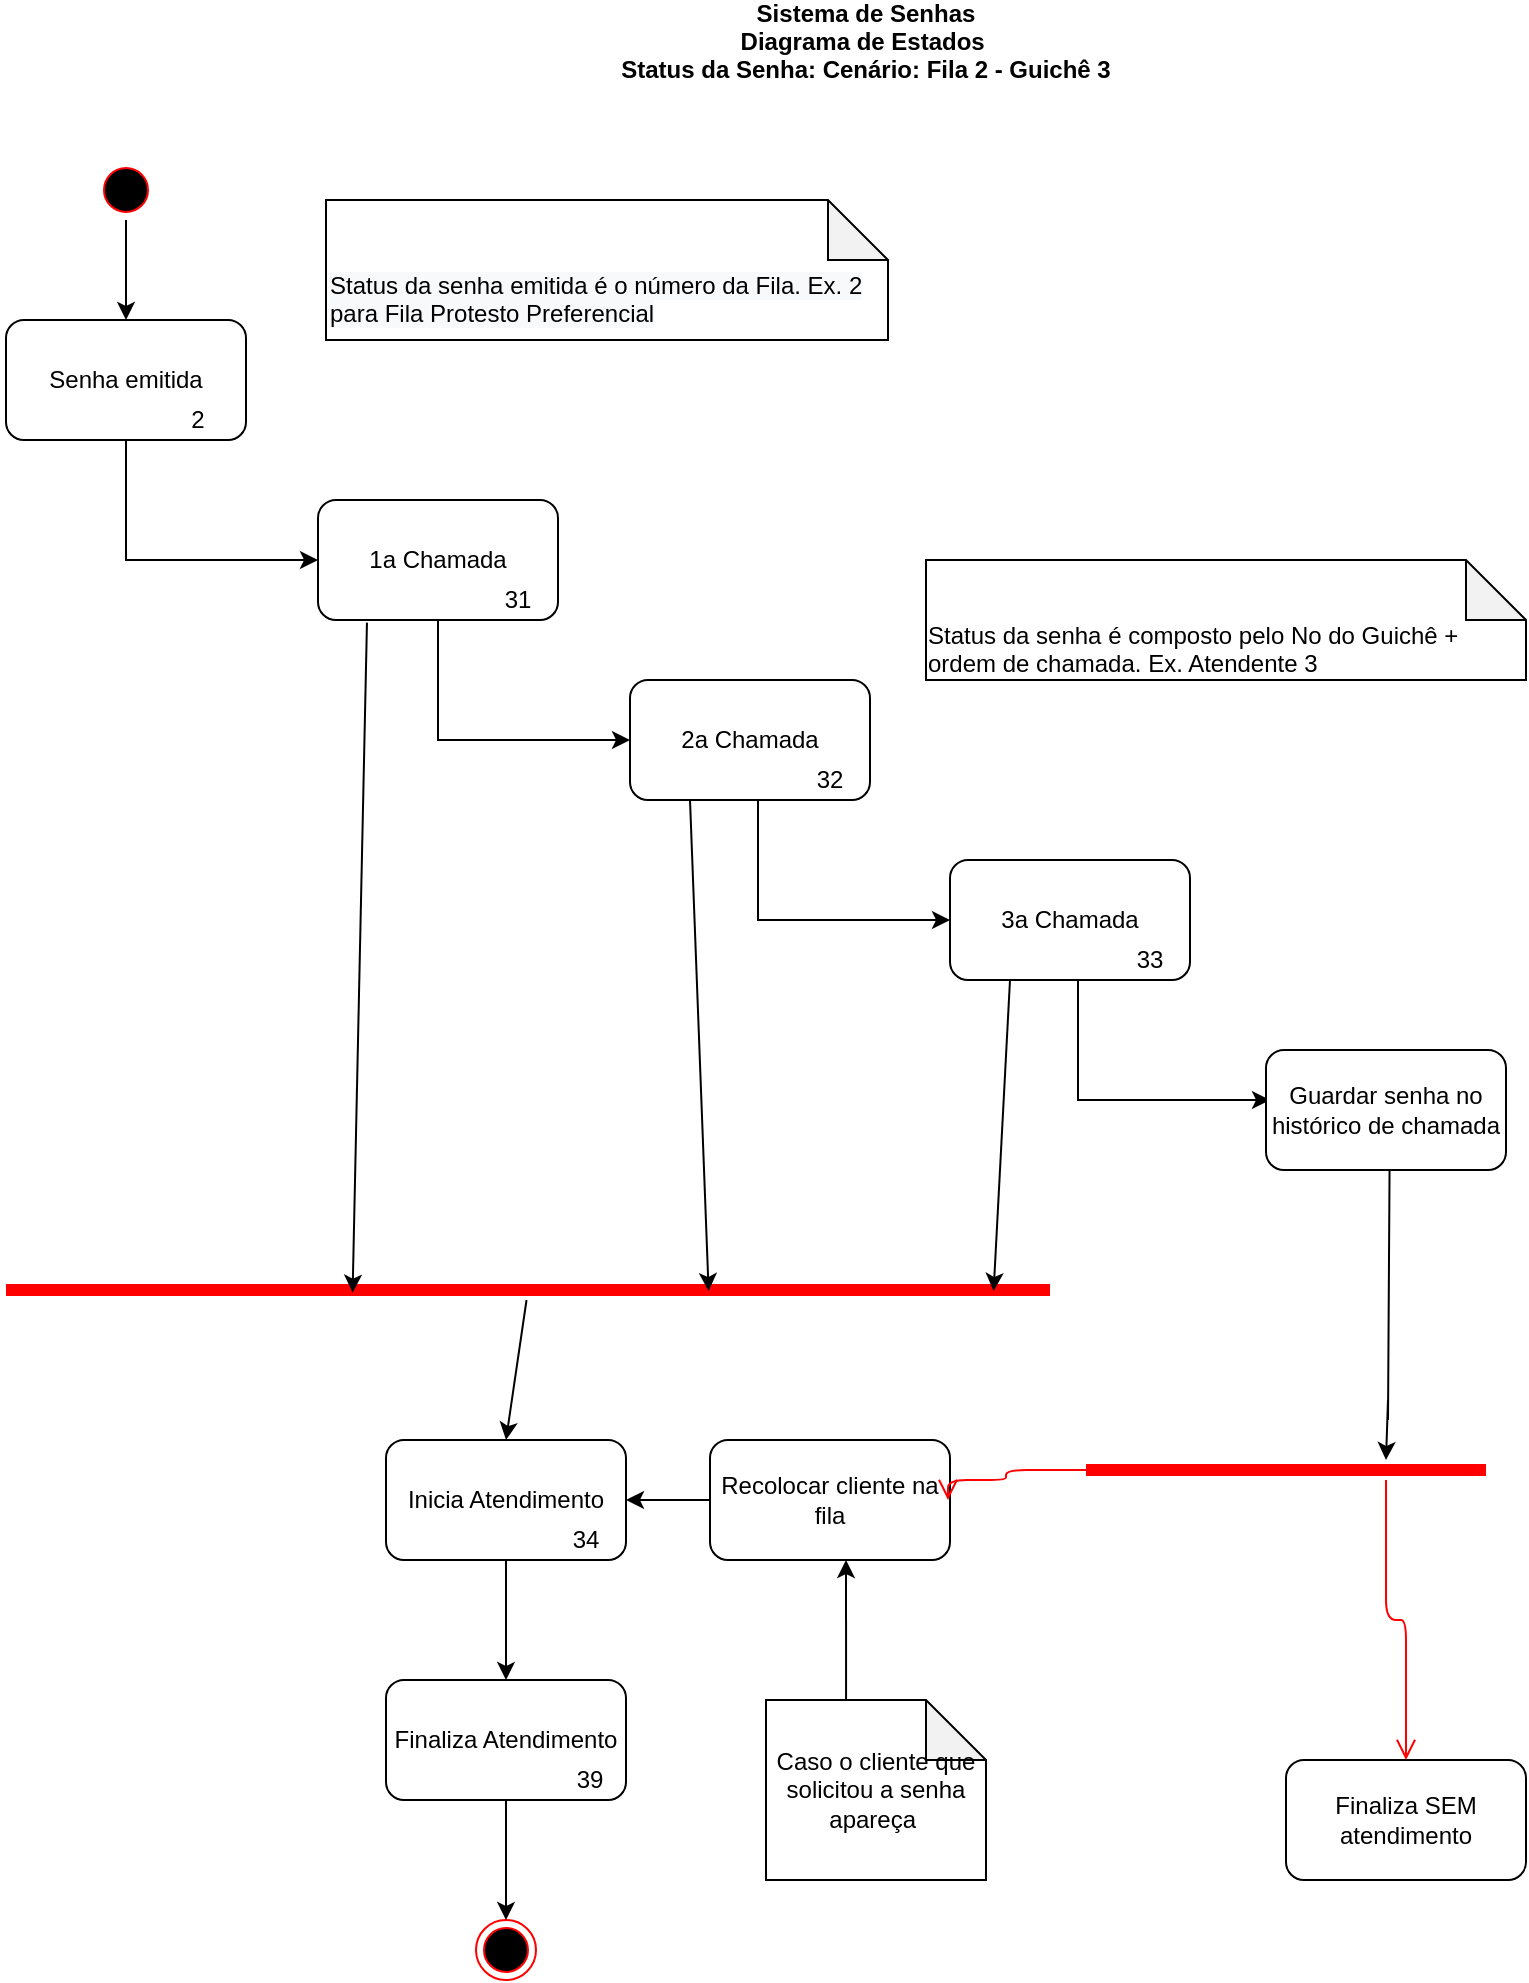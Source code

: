 <mxfile version="14.4.8" type="device"><diagram id="9nDU08k_3q6JexUk_SX8" name="Page-1"><mxGraphModel dx="1108" dy="450" grid="1" gridSize="10" guides="1" tooltips="1" connect="1" arrows="1" fold="1" page="1" pageScale="1" pageWidth="827" pageHeight="1169" math="0" shadow="0"><root><mxCell id="0"/><mxCell id="1" parent="0"/><mxCell id="6lxv9uXyn4GUvOxPhAcS-1" value="Sistema de Senhas&#10;Diagrama de Estados &#10;Status da Senha: Cenário: Fila 2 - Guichê 3" style="text;align=center;fontStyle=1;verticalAlign=middle;spacingLeft=3;spacingRight=3;strokeColor=none;rotatable=0;points=[[0,0.5],[1,0.5]];portConstraint=eastwest;" parent="1" vertex="1"><mxGeometry x="240" y="30" width="420" height="40" as="geometry"/></mxCell><mxCell id="6lxv9uXyn4GUvOxPhAcS-2" value="" style="ellipse;html=1;shape=startState;fillColor=#000000;strokeColor=#ff0000;" parent="1" vertex="1"><mxGeometry x="65" y="110" width="30" height="30" as="geometry"/></mxCell><mxCell id="6lxv9uXyn4GUvOxPhAcS-4" value="" style="ellipse;html=1;shape=endState;fillColor=#000000;strokeColor=#ff0000;" parent="1" vertex="1"><mxGeometry x="255" y="990" width="30" height="30" as="geometry"/></mxCell><mxCell id="6lxv9uXyn4GUvOxPhAcS-11" value="" style="rounded=0;orthogonalLoop=1;jettySize=auto;html=1;exitX=0.5;exitY=1;exitDx=0;exitDy=0;entryX=0;entryY=0.5;entryDx=0;entryDy=0;" parent="1" source="6lxv9uXyn4GUvOxPhAcS-6" target="6lxv9uXyn4GUvOxPhAcS-10" edge="1"><mxGeometry relative="1" as="geometry"><Array as="points"><mxPoint x="80" y="310"/></Array></mxGeometry></mxCell><mxCell id="6lxv9uXyn4GUvOxPhAcS-6" value="Senha emitida" style="rounded=1;whiteSpace=wrap;html=1;" parent="1" vertex="1"><mxGeometry x="20" y="190" width="120" height="60" as="geometry"/></mxCell><mxCell id="6lxv9uXyn4GUvOxPhAcS-7" value="" style="endArrow=classic;html=1;entryX=0.5;entryY=0;entryDx=0;entryDy=0;exitX=0.5;exitY=1;exitDx=0;exitDy=0;" parent="1" source="6lxv9uXyn4GUvOxPhAcS-2" target="6lxv9uXyn4GUvOxPhAcS-6" edge="1"><mxGeometry width="50" height="50" relative="1" as="geometry"><mxPoint x="-84" y="280" as="sourcePoint"/><mxPoint x="-34" y="230" as="targetPoint"/><Array as="points"/></mxGeometry></mxCell><mxCell id="6lxv9uXyn4GUvOxPhAcS-8" value="2" style="text;html=1;strokeColor=none;fillColor=none;align=center;verticalAlign=middle;whiteSpace=wrap;rounded=0;" parent="1" vertex="1"><mxGeometry x="96" y="230" width="40" height="20" as="geometry"/></mxCell><mxCell id="6lxv9uXyn4GUvOxPhAcS-10" value="1a Chamada" style="rounded=1;whiteSpace=wrap;html=1;" parent="1" vertex="1"><mxGeometry x="176" y="280" width="120" height="60" as="geometry"/></mxCell><mxCell id="6lxv9uXyn4GUvOxPhAcS-12" value="31" style="text;html=1;strokeColor=none;fillColor=none;align=center;verticalAlign=middle;whiteSpace=wrap;rounded=0;" parent="1" vertex="1"><mxGeometry x="256" y="320" width="40" height="20" as="geometry"/></mxCell><mxCell id="6lxv9uXyn4GUvOxPhAcS-14" value="&lt;br&gt;&lt;br&gt;&lt;span style=&quot;color: rgb(0 , 0 , 0) ; font-family: &amp;#34;helvetica&amp;#34; ; font-size: 12px ; font-style: normal ; font-weight: 400 ; letter-spacing: normal ; text-indent: 0px ; text-transform: none ; word-spacing: 0px ; background-color: rgb(248 , 249 , 250) ; display: inline ; float: none&quot;&gt;Status da senha emitida é o número da Fila. Ex. 2 para Fila Protesto Preferencial&lt;/span&gt;&lt;br&gt;" style="shape=note;whiteSpace=wrap;html=1;backgroundOutline=1;darkOpacity=0.05;align=left;" parent="1" vertex="1"><mxGeometry x="180" y="130" width="281" height="70" as="geometry"/></mxCell><mxCell id="6lxv9uXyn4GUvOxPhAcS-15" value="&lt;div style=&quot;text-align: left&quot;&gt;&lt;br&gt;&lt;/div&gt;&lt;div style=&quot;text-align: left&quot;&gt;&lt;br&gt;&lt;/div&gt;&lt;span style=&quot;color: rgb(0 , 0 , 0) ; font-family: &amp;#34;helvetica&amp;#34; ; font-size: 12px ; font-style: normal ; font-weight: 400 ; letter-spacing: normal ; text-indent: 0px ; text-transform: none ; word-spacing: 0px ; background-color: rgb(248 , 249 , 250) ; display: inline ; float: none&quot;&gt;&lt;div style=&quot;text-align: left&quot;&gt;Status da senha é composto pelo No do Guichê + ordem de chamada. Ex. Atendente 3&lt;/div&gt;&lt;/span&gt;" style="shape=note;whiteSpace=wrap;html=1;backgroundOutline=1;darkOpacity=0.05;" parent="1" vertex="1"><mxGeometry x="480" y="310" width="300" height="60" as="geometry"/></mxCell><mxCell id="6lxv9uXyn4GUvOxPhAcS-17" value="" style="rounded=0;orthogonalLoop=1;jettySize=auto;html=1;exitX=0.5;exitY=1;exitDx=0;exitDy=0;entryX=0;entryY=0.5;entryDx=0;entryDy=0;" parent="1" target="6lxv9uXyn4GUvOxPhAcS-18" edge="1"><mxGeometry relative="1" as="geometry"><mxPoint x="236" y="340" as="sourcePoint"/><Array as="points"><mxPoint x="236" y="400"/></Array></mxGeometry></mxCell><mxCell id="6lxv9uXyn4GUvOxPhAcS-18" value="2a Chamada" style="rounded=1;whiteSpace=wrap;html=1;" parent="1" vertex="1"><mxGeometry x="332" y="370" width="120" height="60" as="geometry"/></mxCell><mxCell id="6lxv9uXyn4GUvOxPhAcS-19" value="32" style="text;html=1;strokeColor=none;fillColor=none;align=center;verticalAlign=middle;whiteSpace=wrap;rounded=0;" parent="1" vertex="1"><mxGeometry x="412" y="410" width="40" height="20" as="geometry"/></mxCell><mxCell id="6lxv9uXyn4GUvOxPhAcS-20" value="" style="rounded=0;orthogonalLoop=1;jettySize=auto;html=1;exitX=0.5;exitY=1;exitDx=0;exitDy=0;entryX=0;entryY=0.5;entryDx=0;entryDy=0;" parent="1" target="6lxv9uXyn4GUvOxPhAcS-21" edge="1"><mxGeometry relative="1" as="geometry"><mxPoint x="396" y="430" as="sourcePoint"/><Array as="points"><mxPoint x="396" y="490"/></Array></mxGeometry></mxCell><mxCell id="6lxv9uXyn4GUvOxPhAcS-21" value="3a Chamada" style="rounded=1;whiteSpace=wrap;html=1;" parent="1" vertex="1"><mxGeometry x="492" y="460" width="120" height="60" as="geometry"/></mxCell><mxCell id="6lxv9uXyn4GUvOxPhAcS-22" value="33" style="text;html=1;strokeColor=none;fillColor=none;align=center;verticalAlign=middle;whiteSpace=wrap;rounded=0;" parent="1" vertex="1"><mxGeometry x="572" y="500" width="40" height="20" as="geometry"/></mxCell><mxCell id="6lxv9uXyn4GUvOxPhAcS-23" value="" style="rounded=0;orthogonalLoop=1;jettySize=auto;html=1;exitX=0.5;exitY=1;exitDx=0;exitDy=0;entryX=0;entryY=0.5;entryDx=0;entryDy=0;" parent="1" edge="1"><mxGeometry relative="1" as="geometry"><mxPoint x="556" y="520" as="sourcePoint"/><Array as="points"><mxPoint x="556" y="580"/></Array><mxPoint x="652" y="580" as="targetPoint"/></mxGeometry></mxCell><mxCell id="6lxv9uXyn4GUvOxPhAcS-39" value="" style="edgeStyle=none;rounded=0;orthogonalLoop=1;jettySize=auto;html=1;entryX=0.25;entryY=0;entryDx=0;entryDy=0;" parent="1" edge="1"><mxGeometry relative="1" as="geometry"><mxPoint x="710" y="760" as="targetPoint"/><Array as="points"><mxPoint x="711" y="740"/><mxPoint x="711" y="730"/></Array><mxPoint x="711.812" y="610" as="sourcePoint"/></mxGeometry></mxCell><mxCell id="6lxv9uXyn4GUvOxPhAcS-25" value="38" style="text;html=1;strokeColor=none;fillColor=none;align=center;verticalAlign=middle;whiteSpace=wrap;rounded=0;" parent="1" vertex="1"><mxGeometry x="732" y="590" width="40" height="20" as="geometry"/></mxCell><mxCell id="6lxv9uXyn4GUvOxPhAcS-26" value="" style="shape=line;html=1;strokeWidth=6;strokeColor=#ff0000;" parent="1" vertex="1"><mxGeometry x="20" y="670" width="522" height="10" as="geometry"/></mxCell><mxCell id="6lxv9uXyn4GUvOxPhAcS-28" value="" style="rounded=0;orthogonalLoop=1;jettySize=auto;html=1;entryX=0.5;entryY=0;entryDx=0;entryDy=0;" parent="1" source="6lxv9uXyn4GUvOxPhAcS-26" target="6lxv9uXyn4GUvOxPhAcS-29" edge="1"><mxGeometry relative="1" as="geometry"><mxPoint x="566" y="610" as="sourcePoint"/><Array as="points"/><mxPoint x="272" y="740" as="targetPoint"/></mxGeometry></mxCell><mxCell id="6lxv9uXyn4GUvOxPhAcS-33" value="" style="edgeStyle=none;rounded=0;orthogonalLoop=1;jettySize=auto;html=1;entryX=0.5;entryY=0;entryDx=0;entryDy=0;" parent="1" source="6lxv9uXyn4GUvOxPhAcS-29" target="6lxv9uXyn4GUvOxPhAcS-36" edge="1"><mxGeometry relative="1" as="geometry"><mxPoint x="270" y="860" as="targetPoint"/></mxGeometry></mxCell><mxCell id="6lxv9uXyn4GUvOxPhAcS-29" value="Inicia Atendimento" style="rounded=1;whiteSpace=wrap;html=1;" parent="1" vertex="1"><mxGeometry x="210" y="750" width="120" height="60" as="geometry"/></mxCell><mxCell id="6lxv9uXyn4GUvOxPhAcS-30" value="34" style="text;html=1;strokeColor=none;fillColor=none;align=center;verticalAlign=middle;whiteSpace=wrap;rounded=0;" parent="1" vertex="1"><mxGeometry x="290" y="790" width="40" height="20" as="geometry"/></mxCell><mxCell id="6lxv9uXyn4GUvOxPhAcS-31" value="" style="endArrow=classic;html=1;exitX=0.204;exitY=1.022;exitDx=0;exitDy=0;exitPerimeter=0;entryX=0.332;entryY=0.633;entryDx=0;entryDy=0;entryPerimeter=0;" parent="1" source="6lxv9uXyn4GUvOxPhAcS-10" target="6lxv9uXyn4GUvOxPhAcS-26" edge="1"><mxGeometry width="50" height="50" relative="1" as="geometry"><mxPoint x="106" y="540" as="sourcePoint"/><mxPoint x="200" y="560" as="targetPoint"/></mxGeometry></mxCell><mxCell id="6lxv9uXyn4GUvOxPhAcS-34" value="" style="endArrow=classic;html=1;exitX=0.25;exitY=1;exitDx=0;exitDy=0;entryX=0.673;entryY=0.55;entryDx=0;entryDy=0;entryPerimeter=0;" parent="1" source="6lxv9uXyn4GUvOxPhAcS-18" target="6lxv9uXyn4GUvOxPhAcS-26" edge="1"><mxGeometry width="50" height="50" relative="1" as="geometry"><mxPoint x="210.48" y="351.32" as="sourcePoint"/><mxPoint x="205.408" y="606.33" as="targetPoint"/></mxGeometry></mxCell><mxCell id="6lxv9uXyn4GUvOxPhAcS-35" value="" style="edgeStyle=none;rounded=0;orthogonalLoop=1;jettySize=auto;html=1;entryX=0.5;entryY=0;entryDx=0;entryDy=0;" parent="1" source="6lxv9uXyn4GUvOxPhAcS-36" target="6lxv9uXyn4GUvOxPhAcS-4" edge="1"><mxGeometry relative="1" as="geometry"><mxPoint x="260" y="980" as="targetPoint"/></mxGeometry></mxCell><mxCell id="6lxv9uXyn4GUvOxPhAcS-36" value="Finaliza Atendimento" style="rounded=1;whiteSpace=wrap;html=1;" parent="1" vertex="1"><mxGeometry x="210" y="870" width="120" height="60" as="geometry"/></mxCell><mxCell id="6lxv9uXyn4GUvOxPhAcS-37" value="39" style="text;html=1;strokeColor=none;fillColor=none;align=center;verticalAlign=middle;whiteSpace=wrap;rounded=0;" parent="1" vertex="1"><mxGeometry x="292" y="910" width="40" height="20" as="geometry"/></mxCell><mxCell id="6lxv9uXyn4GUvOxPhAcS-40" value="" style="endArrow=classic;html=1;exitX=0.25;exitY=1;exitDx=0;exitDy=0;entryX=0.946;entryY=0.55;entryDx=0;entryDy=0;entryPerimeter=0;" parent="1" source="6lxv9uXyn4GUvOxPhAcS-21" target="6lxv9uXyn4GUvOxPhAcS-26" edge="1"><mxGeometry width="50" height="50" relative="1" as="geometry"><mxPoint x="372" y="440.0" as="sourcePoint"/><mxPoint x="381.306" y="685.5" as="targetPoint"/></mxGeometry></mxCell><mxCell id="O8am1x40x4eGqcJKfJza-6" value="Finaliza SEM atendimento" style="rounded=1;whiteSpace=wrap;html=1;" vertex="1" parent="1"><mxGeometry x="660" y="910" width="120" height="60" as="geometry"/></mxCell><mxCell id="O8am1x40x4eGqcJKfJza-7" value="&lt;font style=&quot;vertical-align: inherit&quot;&gt;&lt;font style=&quot;vertical-align: inherit&quot;&gt;&lt;font style=&quot;vertical-align: inherit&quot;&gt;&lt;font style=&quot;vertical-align: inherit&quot;&gt;Guardar senha no histórico de chamada&lt;/font&gt;&lt;/font&gt;&lt;/font&gt;&lt;/font&gt;" style="rounded=1;whiteSpace=wrap;html=1;" vertex="1" parent="1"><mxGeometry x="650" y="555" width="120" height="60" as="geometry"/></mxCell><mxCell id="O8am1x40x4eGqcJKfJza-8" value="" style="shape=line;html=1;strokeWidth=6;strokeColor=#ff0000;" vertex="1" parent="1"><mxGeometry x="560" y="760" width="200" height="10" as="geometry"/></mxCell><mxCell id="O8am1x40x4eGqcJKfJza-9" value="&lt;font style=&quot;vertical-align: inherit&quot;&gt;&lt;font style=&quot;vertical-align: inherit&quot;&gt;Recolocar cliente na fila&lt;/font&gt;&lt;/font&gt;" style="rounded=1;whiteSpace=wrap;html=1;" vertex="1" parent="1"><mxGeometry x="372" y="750" width="120" height="60" as="geometry"/></mxCell><mxCell id="O8am1x40x4eGqcJKfJza-10" value="" style="edgeStyle=orthogonalEdgeStyle;html=1;verticalAlign=bottom;endArrow=open;endSize=8;strokeColor=#ff0000;" edge="1" parent="1" source="O8am1x40x4eGqcJKfJza-8"><mxGeometry relative="1" as="geometry"><mxPoint x="491" y="780" as="targetPoint"/><mxPoint x="452" y="900" as="sourcePoint"/><Array as="points"><mxPoint x="520" y="765"/><mxPoint x="520" y="770"/><mxPoint x="491" y="770"/></Array></mxGeometry></mxCell><mxCell id="O8am1x40x4eGqcJKfJza-11" value="" style="edgeStyle=orthogonalEdgeStyle;html=1;verticalAlign=bottom;endArrow=open;endSize=8;strokeColor=#ff0000;entryX=0.5;entryY=0;entryDx=0;entryDy=0;" edge="1" parent="1" source="O8am1x40x4eGqcJKfJza-8" target="O8am1x40x4eGqcJKfJza-6"><mxGeometry relative="1" as="geometry"><mxPoint x="710" y="900" as="targetPoint"/><mxPoint x="720" y="850" as="sourcePoint"/><Array as="points"><mxPoint x="710" y="840"/><mxPoint x="720" y="840"/></Array></mxGeometry></mxCell><mxCell id="O8am1x40x4eGqcJKfJza-13" value="" style="endArrow=classic;html=1;exitX=0;exitY=0.5;exitDx=0;exitDy=0;entryX=1;entryY=0.5;entryDx=0;entryDy=0;" edge="1" parent="1" source="O8am1x40x4eGqcJKfJza-9" target="6lxv9uXyn4GUvOxPhAcS-29"><mxGeometry width="50" height="50" relative="1" as="geometry"><mxPoint x="390" y="840" as="sourcePoint"/><mxPoint x="440" y="790" as="targetPoint"/></mxGeometry></mxCell><mxCell id="O8am1x40x4eGqcJKfJza-17" value="&lt;span&gt;&lt;font style=&quot;vertical-align: inherit&quot;&gt;&lt;font style=&quot;vertical-align: inherit&quot;&gt;Caso o cliente que solicitou a senha apareça&amp;nbsp;&lt;/font&gt;&lt;/font&gt;&lt;/span&gt;" style="shape=note;whiteSpace=wrap;html=1;backgroundOutline=1;darkOpacity=0.05;" vertex="1" parent="1"><mxGeometry x="400" y="880" width="110" height="90" as="geometry"/></mxCell><mxCell id="O8am1x40x4eGqcJKfJza-19" value="" style="endArrow=classic;html=1;exitX=0.364;exitY=0;exitDx=0;exitDy=0;exitPerimeter=0;" edge="1" parent="1" source="O8am1x40x4eGqcJKfJza-17"><mxGeometry width="50" height="50" relative="1" as="geometry"><mxPoint x="440" y="870" as="sourcePoint"/><mxPoint x="440" y="810" as="targetPoint"/></mxGeometry></mxCell></root></mxGraphModel></diagram></mxfile>